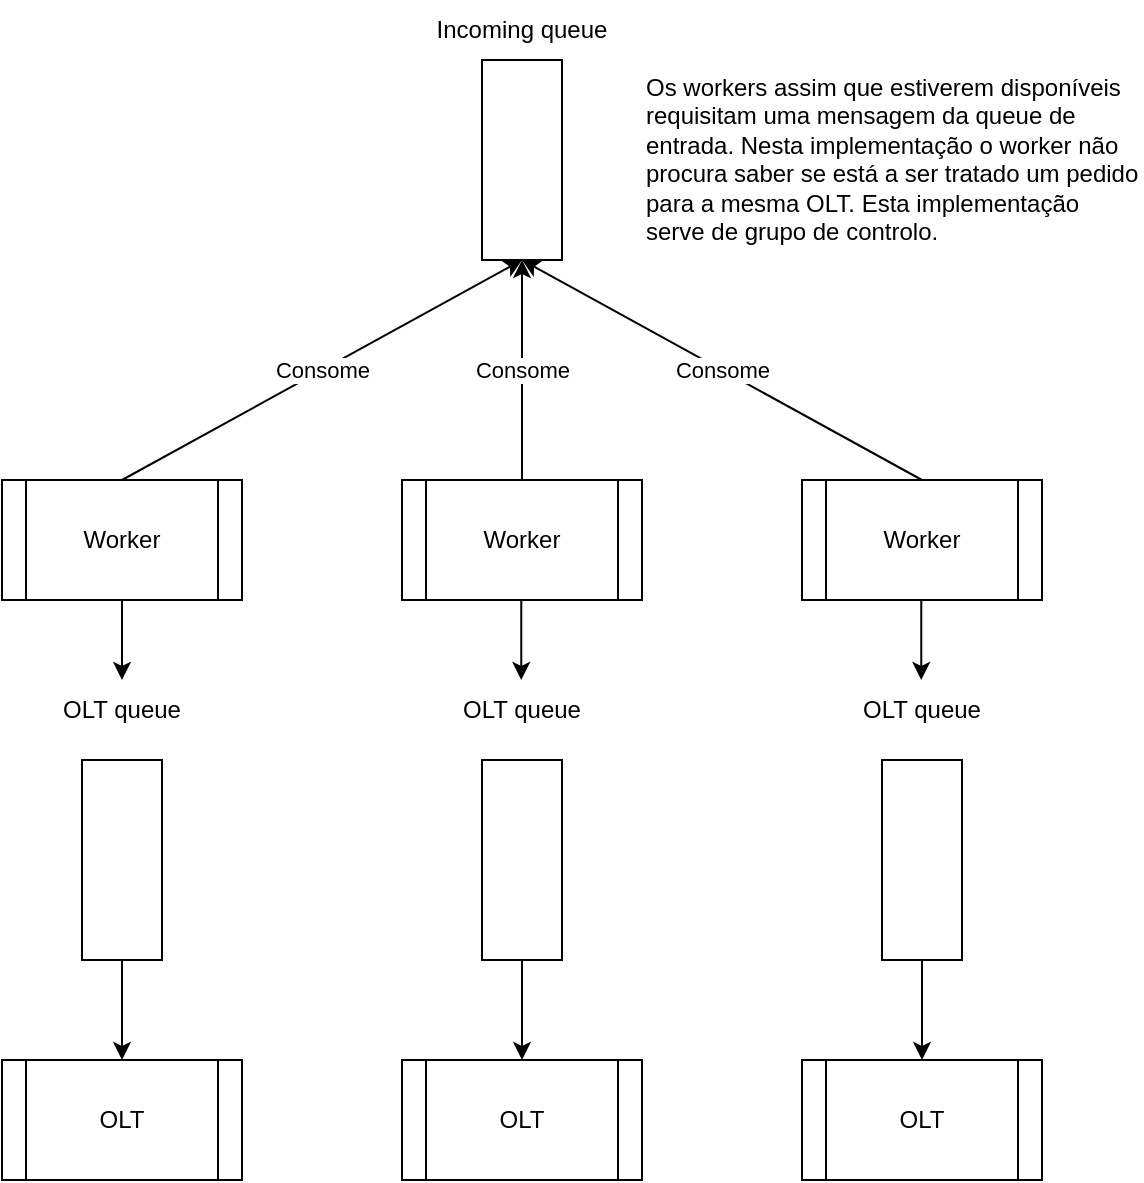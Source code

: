 <mxfile version="17.1.0" type="device"><diagram id="RxMCTkEtr4Gb0F4VX_uW" name="Page-1"><mxGraphModel dx="1113" dy="626" grid="1" gridSize="10" guides="1" tooltips="1" connect="1" arrows="1" fold="1" page="1" pageScale="1" pageWidth="850" pageHeight="1100" math="0" shadow="0"><root><mxCell id="0"/><mxCell id="1" parent="0"/><mxCell id="pBxJPHg_Bl4hU6Nc4o2A-1" value="" style="rounded=0;whiteSpace=wrap;html=1;" parent="1" vertex="1"><mxGeometry x="380" y="80" width="40" height="100" as="geometry"/></mxCell><mxCell id="pBxJPHg_Bl4hU6Nc4o2A-2" value="Incoming queue" style="text;html=1;strokeColor=none;fillColor=none;align=center;verticalAlign=middle;whiteSpace=wrap;rounded=0;" parent="1" vertex="1"><mxGeometry x="350" y="50" width="100" height="30" as="geometry"/></mxCell><mxCell id="pBxJPHg_Bl4hU6Nc4o2A-5" value="Worker" style="shape=process;whiteSpace=wrap;html=1;backgroundOutline=1;" parent="1" vertex="1"><mxGeometry x="140" y="290" width="120" height="60" as="geometry"/></mxCell><mxCell id="pBxJPHg_Bl4hU6Nc4o2A-10" value="Worker" style="shape=process;whiteSpace=wrap;html=1;backgroundOutline=1;" parent="1" vertex="1"><mxGeometry x="340" y="290" width="120" height="60" as="geometry"/></mxCell><mxCell id="pBxJPHg_Bl4hU6Nc4o2A-12" value="Worker" style="shape=process;whiteSpace=wrap;html=1;backgroundOutline=1;" parent="1" vertex="1"><mxGeometry x="540" y="290" width="120" height="60" as="geometry"/></mxCell><mxCell id="pBxJPHg_Bl4hU6Nc4o2A-24" value="OLT" style="shape=process;whiteSpace=wrap;html=1;backgroundOutline=1;" parent="1" vertex="1"><mxGeometry x="140" y="580" width="120" height="60" as="geometry"/></mxCell><mxCell id="pBxJPHg_Bl4hU6Nc4o2A-25" value="" style="rounded=0;whiteSpace=wrap;html=1;" parent="1" vertex="1"><mxGeometry x="180" y="430" width="40" height="100" as="geometry"/></mxCell><mxCell id="pBxJPHg_Bl4hU6Nc4o2A-26" value="OLT queue" style="text;html=1;strokeColor=none;fillColor=none;align=center;verticalAlign=middle;whiteSpace=wrap;rounded=0;" parent="1" vertex="1"><mxGeometry x="150" y="390" width="100" height="30" as="geometry"/></mxCell><mxCell id="pBxJPHg_Bl4hU6Nc4o2A-27" value="" style="endArrow=classic;html=1;rounded=0;exitX=0.5;exitY=1;exitDx=0;exitDy=0;entryX=0.5;entryY=0;entryDx=0;entryDy=0;" parent="1" source="pBxJPHg_Bl4hU6Nc4o2A-25" target="pBxJPHg_Bl4hU6Nc4o2A-24" edge="1"><mxGeometry width="50" height="50" relative="1" as="geometry"><mxPoint x="380" y="580" as="sourcePoint"/><mxPoint x="430" y="530" as="targetPoint"/></mxGeometry></mxCell><mxCell id="pBxJPHg_Bl4hU6Nc4o2A-28" value="OLT" style="shape=process;whiteSpace=wrap;html=1;backgroundOutline=1;" parent="1" vertex="1"><mxGeometry x="340" y="580" width="120" height="60" as="geometry"/></mxCell><mxCell id="pBxJPHg_Bl4hU6Nc4o2A-29" value="" style="rounded=0;whiteSpace=wrap;html=1;" parent="1" vertex="1"><mxGeometry x="380" y="430" width="40" height="100" as="geometry"/></mxCell><mxCell id="pBxJPHg_Bl4hU6Nc4o2A-30" value="OLT queue" style="text;html=1;strokeColor=none;fillColor=none;align=center;verticalAlign=middle;whiteSpace=wrap;rounded=0;" parent="1" vertex="1"><mxGeometry x="350" y="390" width="100" height="30" as="geometry"/></mxCell><mxCell id="pBxJPHg_Bl4hU6Nc4o2A-31" value="" style="endArrow=classic;html=1;rounded=0;exitX=0.5;exitY=1;exitDx=0;exitDy=0;entryX=0.5;entryY=0;entryDx=0;entryDy=0;" parent="1" source="pBxJPHg_Bl4hU6Nc4o2A-29" target="pBxJPHg_Bl4hU6Nc4o2A-28" edge="1"><mxGeometry width="50" height="50" relative="1" as="geometry"><mxPoint x="580" y="580" as="sourcePoint"/><mxPoint x="630" y="530" as="targetPoint"/></mxGeometry></mxCell><mxCell id="pBxJPHg_Bl4hU6Nc4o2A-32" value="OLT" style="shape=process;whiteSpace=wrap;html=1;backgroundOutline=1;" parent="1" vertex="1"><mxGeometry x="540" y="580" width="120" height="60" as="geometry"/></mxCell><mxCell id="pBxJPHg_Bl4hU6Nc4o2A-33" value="" style="rounded=0;whiteSpace=wrap;html=1;" parent="1" vertex="1"><mxGeometry x="580" y="430" width="40" height="100" as="geometry"/></mxCell><mxCell id="pBxJPHg_Bl4hU6Nc4o2A-34" value="OLT queue" style="text;html=1;strokeColor=none;fillColor=none;align=center;verticalAlign=middle;whiteSpace=wrap;rounded=0;" parent="1" vertex="1"><mxGeometry x="550" y="390" width="100" height="30" as="geometry"/></mxCell><mxCell id="pBxJPHg_Bl4hU6Nc4o2A-35" value="" style="endArrow=classic;html=1;rounded=0;exitX=0.5;exitY=1;exitDx=0;exitDy=0;entryX=0.5;entryY=0;entryDx=0;entryDy=0;" parent="1" source="pBxJPHg_Bl4hU6Nc4o2A-33" target="pBxJPHg_Bl4hU6Nc4o2A-32" edge="1"><mxGeometry width="50" height="50" relative="1" as="geometry"><mxPoint x="780" y="580" as="sourcePoint"/><mxPoint x="830" y="530" as="targetPoint"/></mxGeometry></mxCell><mxCell id="pBxJPHg_Bl4hU6Nc4o2A-36" value="" style="endArrow=classic;html=1;rounded=0;exitX=0.5;exitY=1;exitDx=0;exitDy=0;" parent="1" source="pBxJPHg_Bl4hU6Nc4o2A-5" edge="1"><mxGeometry width="50" height="50" relative="1" as="geometry"><mxPoint x="140" y="580" as="sourcePoint"/><mxPoint x="200" y="390" as="targetPoint"/></mxGeometry></mxCell><mxCell id="pBxJPHg_Bl4hU6Nc4o2A-37" value="" style="endArrow=classic;html=1;rounded=0;exitX=0.5;exitY=1;exitDx=0;exitDy=0;" parent="1" edge="1"><mxGeometry width="50" height="50" relative="1" as="geometry"><mxPoint x="399.63" y="350" as="sourcePoint"/><mxPoint x="399.63" y="390" as="targetPoint"/></mxGeometry></mxCell><mxCell id="pBxJPHg_Bl4hU6Nc4o2A-38" value="" style="endArrow=classic;html=1;rounded=0;exitX=0.5;exitY=1;exitDx=0;exitDy=0;" parent="1" edge="1"><mxGeometry width="50" height="50" relative="1" as="geometry"><mxPoint x="599.63" y="350" as="sourcePoint"/><mxPoint x="599.63" y="390" as="targetPoint"/></mxGeometry></mxCell><mxCell id="odEnm8CpavAKflPA21e1-1" value="Os workers assim que estiverem disponíveis requisitam uma mensagem da queue de entrada. Nesta implementação o worker não procura saber se está a ser tratado um pedido para a mesma OLT. Esta implementação serve de grupo de controlo." style="text;html=1;strokeColor=none;fillColor=none;align=left;verticalAlign=top;whiteSpace=wrap;rounded=0;" parent="1" vertex="1"><mxGeometry x="460" y="80" width="250" height="40" as="geometry"/></mxCell><mxCell id="oqN5i61ori4AcI7nvN2s-1" value="" style="endArrow=classic;html=1;rounded=0;entryX=0.5;entryY=1;entryDx=0;entryDy=0;" edge="1" parent="1" target="pBxJPHg_Bl4hU6Nc4o2A-1"><mxGeometry relative="1" as="geometry"><mxPoint x="200" y="290" as="sourcePoint"/><mxPoint x="300" y="290" as="targetPoint"/></mxGeometry></mxCell><mxCell id="oqN5i61ori4AcI7nvN2s-2" value="Consome" style="edgeLabel;resizable=0;html=1;align=center;verticalAlign=middle;" connectable="0" vertex="1" parent="oqN5i61ori4AcI7nvN2s-1"><mxGeometry relative="1" as="geometry"/></mxCell><mxCell id="oqN5i61ori4AcI7nvN2s-3" value="" style="endArrow=classic;html=1;rounded=0;entryX=0.5;entryY=1;entryDx=0;entryDy=0;exitX=0.5;exitY=0;exitDx=0;exitDy=0;" edge="1" parent="1" source="pBxJPHg_Bl4hU6Nc4o2A-10" target="pBxJPHg_Bl4hU6Nc4o2A-1"><mxGeometry relative="1" as="geometry"><mxPoint x="210" y="300" as="sourcePoint"/><mxPoint x="410" y="190" as="targetPoint"/></mxGeometry></mxCell><mxCell id="oqN5i61ori4AcI7nvN2s-4" value="Consome" style="edgeLabel;resizable=0;html=1;align=center;verticalAlign=middle;" connectable="0" vertex="1" parent="oqN5i61ori4AcI7nvN2s-3"><mxGeometry relative="1" as="geometry"/></mxCell><mxCell id="oqN5i61ori4AcI7nvN2s-5" value="" style="endArrow=classic;html=1;rounded=0;exitX=0.5;exitY=0;exitDx=0;exitDy=0;" edge="1" parent="1" source="pBxJPHg_Bl4hU6Nc4o2A-12"><mxGeometry relative="1" as="geometry"><mxPoint x="220" y="310" as="sourcePoint"/><mxPoint x="400" y="180" as="targetPoint"/></mxGeometry></mxCell><mxCell id="oqN5i61ori4AcI7nvN2s-6" value="Consome" style="edgeLabel;resizable=0;html=1;align=center;verticalAlign=middle;" connectable="0" vertex="1" parent="oqN5i61ori4AcI7nvN2s-5"><mxGeometry relative="1" as="geometry"/></mxCell></root></mxGraphModel></diagram></mxfile>